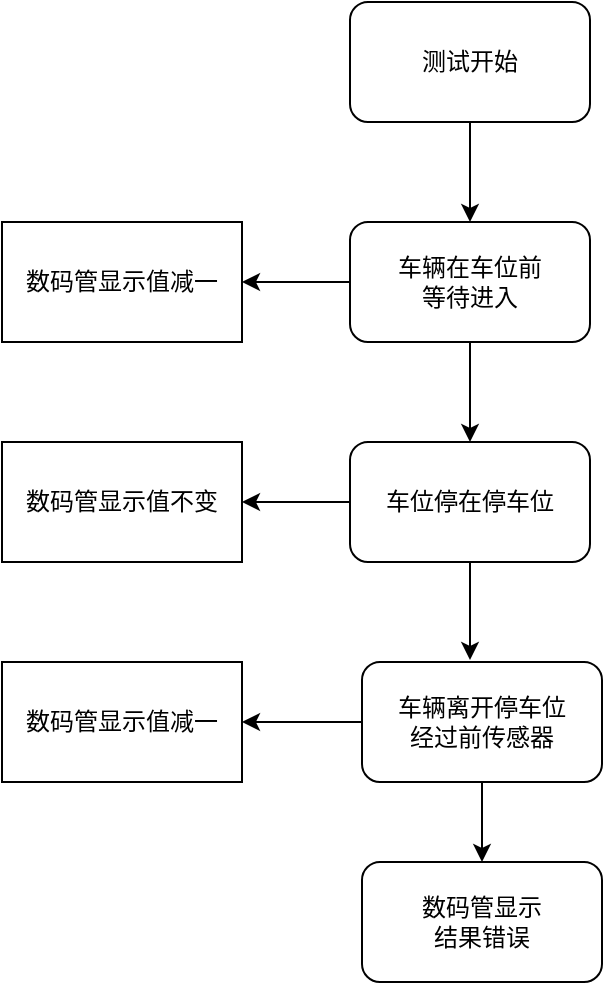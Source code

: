 <mxfile version="14.6.13" type="github">
  <diagram id="hf2BiM7Gc7Ifb06-Hi-3" name="Page-1">
    <mxGraphModel dx="1350" dy="804" grid="1" gridSize="10" guides="1" tooltips="1" connect="1" arrows="1" fold="1" page="1" pageScale="1" pageWidth="827" pageHeight="1169" math="0" shadow="0">
      <root>
        <mxCell id="0" />
        <mxCell id="1" parent="0" />
        <mxCell id="so6KG3P4DmTSlX6MIdAx-9" style="edgeStyle=orthogonalEdgeStyle;rounded=0;orthogonalLoop=1;jettySize=auto;html=1;entryX=0.5;entryY=0;entryDx=0;entryDy=0;" edge="1" parent="1" source="so6KG3P4DmTSlX6MIdAx-1" target="so6KG3P4DmTSlX6MIdAx-3">
          <mxGeometry relative="1" as="geometry">
            <mxPoint x="414" y="230" as="targetPoint" />
          </mxGeometry>
        </mxCell>
        <mxCell id="so6KG3P4DmTSlX6MIdAx-11" style="edgeStyle=orthogonalEdgeStyle;rounded=0;orthogonalLoop=1;jettySize=auto;html=1;entryX=1;entryY=0.5;entryDx=0;entryDy=0;" edge="1" parent="1" source="so6KG3P4DmTSlX6MIdAx-1" target="so6KG3P4DmTSlX6MIdAx-2">
          <mxGeometry relative="1" as="geometry" />
        </mxCell>
        <mxCell id="so6KG3P4DmTSlX6MIdAx-1" value="&lt;div&gt;车辆在车位前&lt;/div&gt;&lt;div&gt;等待进入&lt;/div&gt;" style="rounded=1;whiteSpace=wrap;html=1;" vertex="1" parent="1">
          <mxGeometry x="354" y="140" width="120" height="60" as="geometry" />
        </mxCell>
        <mxCell id="so6KG3P4DmTSlX6MIdAx-2" value="数码管显示值减一" style="rounded=0;whiteSpace=wrap;html=1;" vertex="1" parent="1">
          <mxGeometry x="180" y="140" width="120" height="60" as="geometry" />
        </mxCell>
        <mxCell id="so6KG3P4DmTSlX6MIdAx-10" style="edgeStyle=orthogonalEdgeStyle;rounded=0;orthogonalLoop=1;jettySize=auto;html=1;entryX=0.45;entryY=-0.017;entryDx=0;entryDy=0;entryPerimeter=0;" edge="1" parent="1" source="so6KG3P4DmTSlX6MIdAx-3" target="so6KG3P4DmTSlX6MIdAx-5">
          <mxGeometry relative="1" as="geometry" />
        </mxCell>
        <mxCell id="so6KG3P4DmTSlX6MIdAx-12" style="edgeStyle=orthogonalEdgeStyle;rounded=0;orthogonalLoop=1;jettySize=auto;html=1;entryX=1;entryY=0.5;entryDx=0;entryDy=0;" edge="1" parent="1" source="so6KG3P4DmTSlX6MIdAx-3" target="so6KG3P4DmTSlX6MIdAx-4">
          <mxGeometry relative="1" as="geometry" />
        </mxCell>
        <mxCell id="so6KG3P4DmTSlX6MIdAx-3" value="车位停在停车位" style="rounded=1;whiteSpace=wrap;html=1;" vertex="1" parent="1">
          <mxGeometry x="354" y="250" width="120" height="60" as="geometry" />
        </mxCell>
        <mxCell id="so6KG3P4DmTSlX6MIdAx-4" value="数码管显示值不变" style="whiteSpace=wrap;html=1;" vertex="1" parent="1">
          <mxGeometry x="180" y="250" width="120" height="60" as="geometry" />
        </mxCell>
        <mxCell id="so6KG3P4DmTSlX6MIdAx-13" style="edgeStyle=orthogonalEdgeStyle;rounded=0;orthogonalLoop=1;jettySize=auto;html=1;entryX=1;entryY=0.5;entryDx=0;entryDy=0;" edge="1" parent="1" source="so6KG3P4DmTSlX6MIdAx-5" target="so6KG3P4DmTSlX6MIdAx-6">
          <mxGeometry relative="1" as="geometry" />
        </mxCell>
        <mxCell id="so6KG3P4DmTSlX6MIdAx-15" style="edgeStyle=orthogonalEdgeStyle;rounded=0;orthogonalLoop=1;jettySize=auto;html=1;entryX=0.5;entryY=0;entryDx=0;entryDy=0;" edge="1" parent="1" source="so6KG3P4DmTSlX6MIdAx-5" target="so6KG3P4DmTSlX6MIdAx-14">
          <mxGeometry relative="1" as="geometry" />
        </mxCell>
        <mxCell id="so6KG3P4DmTSlX6MIdAx-5" value="&lt;div&gt;车辆离开停车位&lt;/div&gt;&lt;div&gt;经过前传感器&lt;br&gt;&lt;/div&gt;" style="rounded=1;whiteSpace=wrap;html=1;" vertex="1" parent="1">
          <mxGeometry x="360" y="360" width="120" height="60" as="geometry" />
        </mxCell>
        <mxCell id="so6KG3P4DmTSlX6MIdAx-6" value="数码管显示值减一" style="whiteSpace=wrap;html=1;" vertex="1" parent="1">
          <mxGeometry x="180" y="360" width="120" height="60" as="geometry" />
        </mxCell>
        <mxCell id="so6KG3P4DmTSlX6MIdAx-8" style="edgeStyle=orthogonalEdgeStyle;rounded=0;orthogonalLoop=1;jettySize=auto;html=1;entryX=0.5;entryY=0;entryDx=0;entryDy=0;" edge="1" parent="1" source="so6KG3P4DmTSlX6MIdAx-7" target="so6KG3P4DmTSlX6MIdAx-1">
          <mxGeometry relative="1" as="geometry" />
        </mxCell>
        <mxCell id="so6KG3P4DmTSlX6MIdAx-7" value="测试开始" style="rounded=1;whiteSpace=wrap;html=1;" vertex="1" parent="1">
          <mxGeometry x="354" y="30" width="120" height="60" as="geometry" />
        </mxCell>
        <mxCell id="so6KG3P4DmTSlX6MIdAx-14" value="&lt;div&gt;数码管显示&lt;/div&gt;&lt;div&gt;结果错误&lt;/div&gt;" style="rounded=1;whiteSpace=wrap;html=1;" vertex="1" parent="1">
          <mxGeometry x="360" y="460" width="120" height="60" as="geometry" />
        </mxCell>
      </root>
    </mxGraphModel>
  </diagram>
</mxfile>
